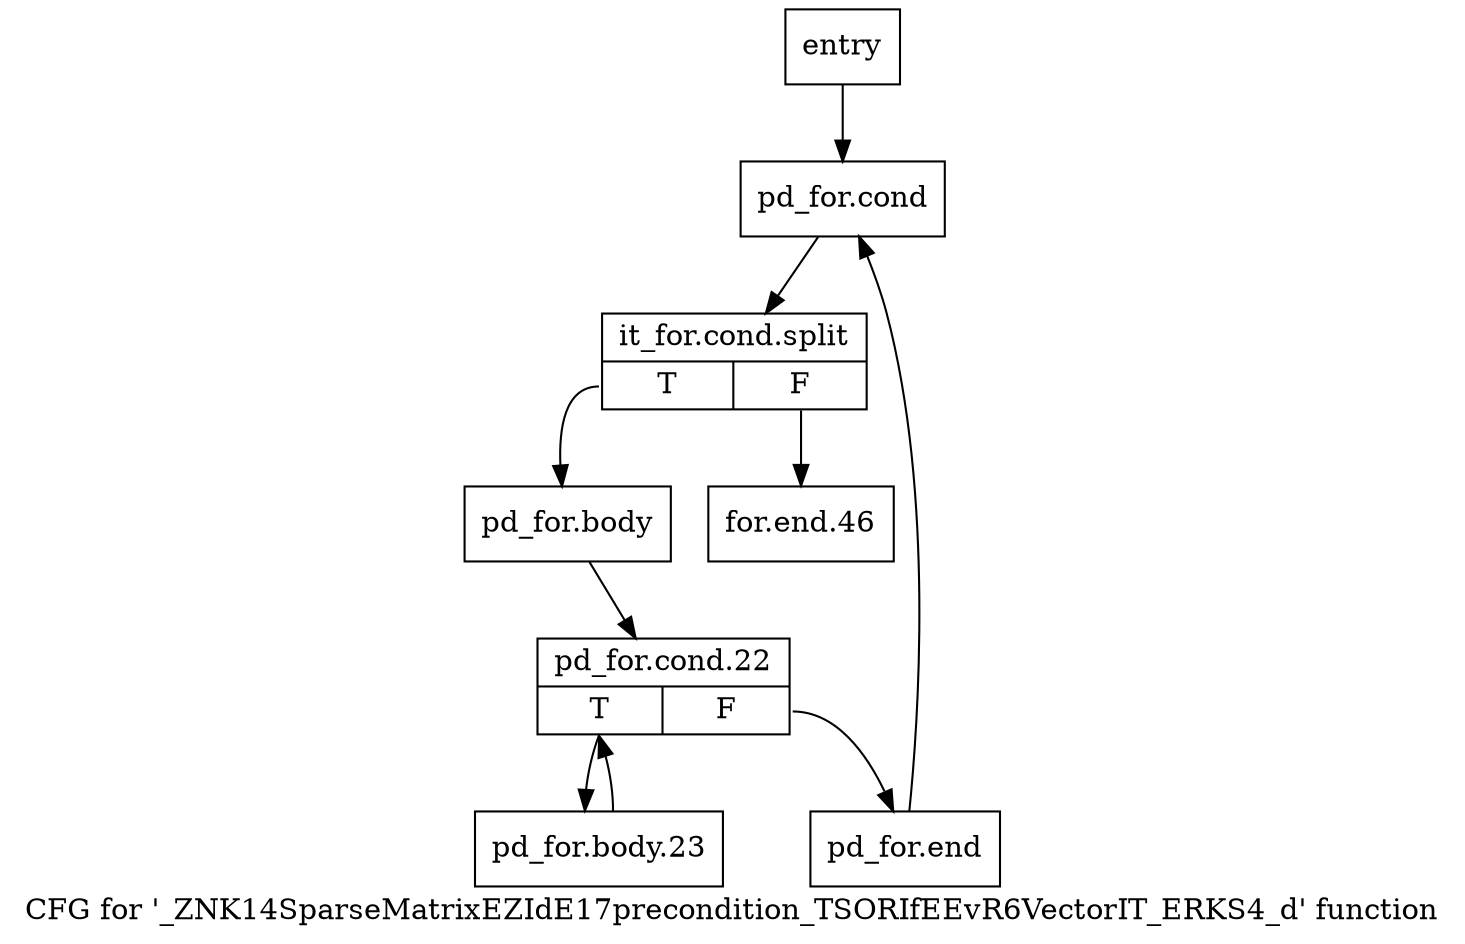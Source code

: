 digraph "CFG for '_ZNK14SparseMatrixEZIdE17precondition_TSORIfEEvR6VectorIT_ERKS4_d' function" {
	label="CFG for '_ZNK14SparseMatrixEZIdE17precondition_TSORIfEEvR6VectorIT_ERKS4_d' function";

	Node0x72d0dc0 [shape=record,label="{entry}"];
	Node0x72d0dc0 -> Node0x72d0e10;
	Node0x72d0e10 [shape=record,label="{pd_for.cond}"];
	Node0x72d0e10 -> Node0xb2376a0;
	Node0xb2376a0 [shape=record,label="{it_for.cond.split|{<s0>T|<s1>F}}"];
	Node0xb2376a0:s0 -> Node0x72d0e60;
	Node0xb2376a0:s1 -> Node0x72d0fa0;
	Node0x72d0e60 [shape=record,label="{pd_for.body}"];
	Node0x72d0e60 -> Node0x72d0eb0;
	Node0x72d0eb0 [shape=record,label="{pd_for.cond.22|{<s0>T|<s1>F}}"];
	Node0x72d0eb0:s0 -> Node0x72d0f00;
	Node0x72d0eb0:s1 -> Node0x72d0f50;
	Node0x72d0f00 [shape=record,label="{pd_for.body.23}"];
	Node0x72d0f00 -> Node0x72d0eb0;
	Node0x72d0f50 [shape=record,label="{pd_for.end}"];
	Node0x72d0f50 -> Node0x72d0e10;
	Node0x72d0fa0 [shape=record,label="{for.end.46}"];
}

